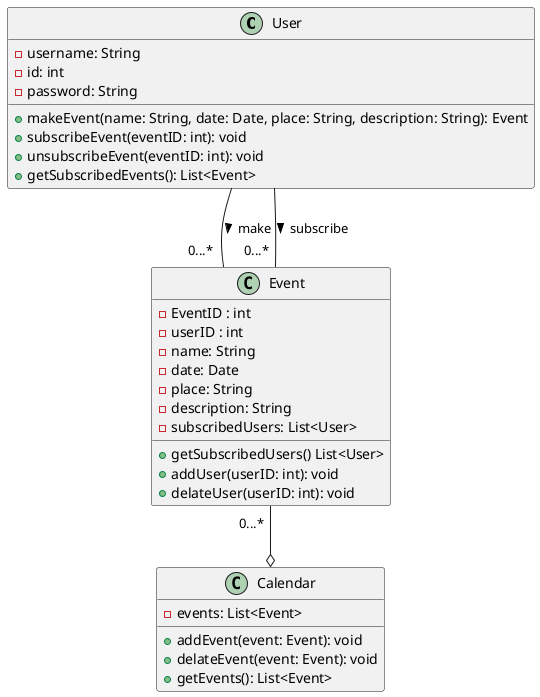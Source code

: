 @startuml EventCreationUC_Class
class User{
    - username: String
    - id: int
    - password: String

    + makeEvent(name: String, date: Date, place: String, description: String): Event
    + subscribeEvent(eventID: int): void
    + unsubscribeEvent(eventID: int): void
    + getSubscribedEvents(): List<Event>
}

class Calendar{
    - events: List<Event>
    + addEvent(event: Event): void
    + delateEvent(event: Event): void
    + getEvents(): List<Event>
}

class Event {
    - EventID : int
    - userID : int
    - name: String
    - date: Date
    - place: String
    - description: String
    - subscribedUsers: List<User>
    + getSubscribedUsers() List<User>
    + addUser(userID: int): void
    + delateUser(userID: int): void
}

User -- "0...*  " Event: make >
Event"0...*  " --o Calendar
User -- "0...*  " Event: subscribe >
@enduml